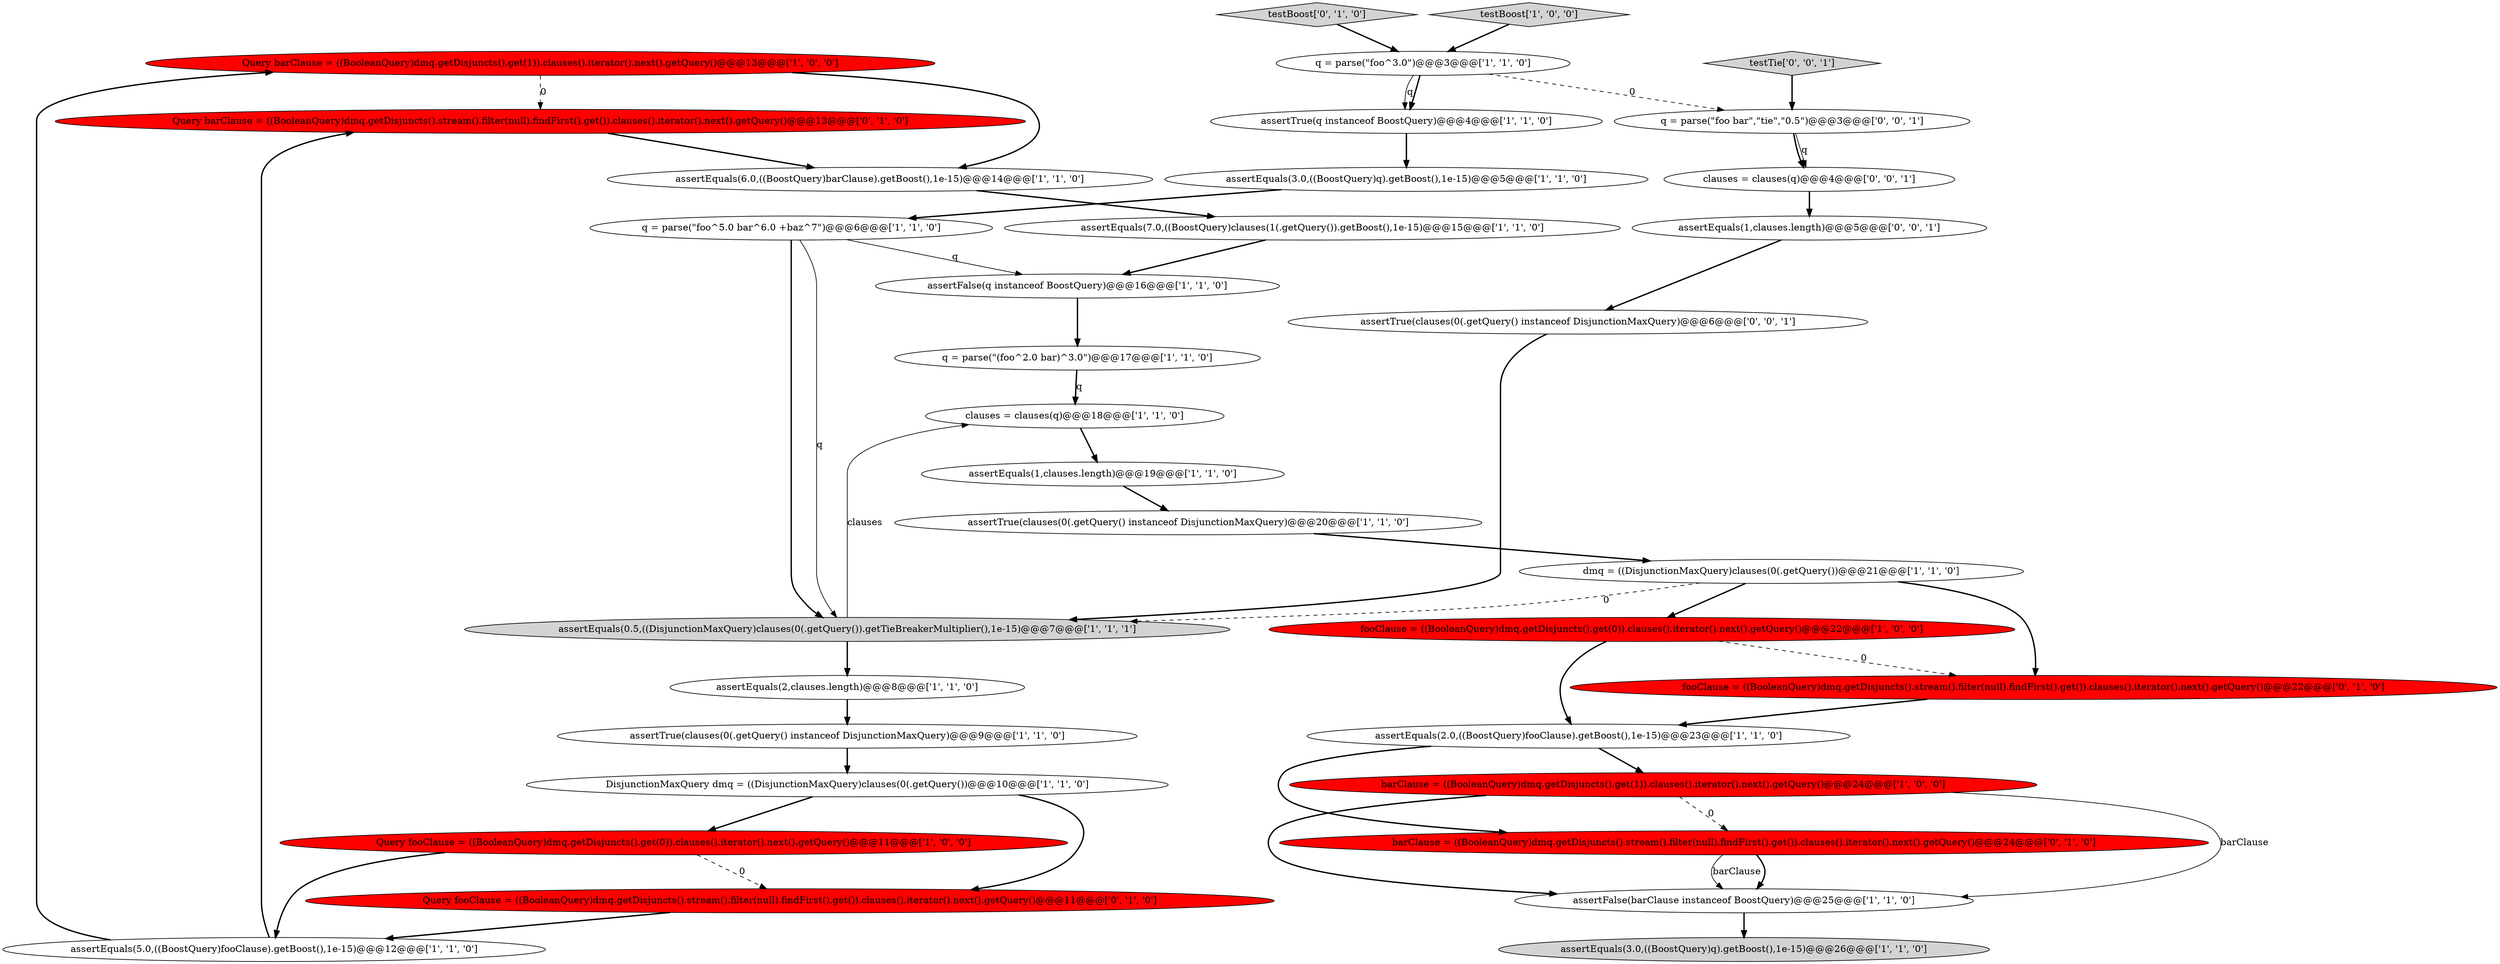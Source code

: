 digraph {
0 [style = filled, label = "Query barClause = ((BooleanQuery)dmq.getDisjuncts().get(1)).clauses().iterator().next().getQuery()@@@13@@@['1', '0', '0']", fillcolor = red, shape = ellipse image = "AAA1AAABBB1BBB"];
26 [style = filled, label = "fooClause = ((BooleanQuery)dmq.getDisjuncts().stream().filter(null).findFirst().get()).clauses().iterator().next().getQuery()@@@22@@@['0', '1', '0']", fillcolor = red, shape = ellipse image = "AAA1AAABBB2BBB"];
27 [style = filled, label = "testBoost['0', '1', '0']", fillcolor = lightgray, shape = diamond image = "AAA0AAABBB2BBB"];
25 [style = filled, label = "Query barClause = ((BooleanQuery)dmq.getDisjuncts().stream().filter(null).findFirst().get()).clauses().iterator().next().getQuery()@@@13@@@['0', '1', '0']", fillcolor = red, shape = ellipse image = "AAA1AAABBB2BBB"];
14 [style = filled, label = "assertTrue(clauses(0(.getQuery() instanceof DisjunctionMaxQuery)@@@9@@@['1', '1', '0']", fillcolor = white, shape = ellipse image = "AAA0AAABBB1BBB"];
18 [style = filled, label = "assertEquals(3.0,((BoostQuery)q).getBoost(),1e-15)@@@5@@@['1', '1', '0']", fillcolor = white, shape = ellipse image = "AAA0AAABBB1BBB"];
31 [style = filled, label = "assertTrue(clauses(0(.getQuery() instanceof DisjunctionMaxQuery)@@@6@@@['0', '0', '1']", fillcolor = white, shape = ellipse image = "AAA0AAABBB3BBB"];
11 [style = filled, label = "assertTrue(q instanceof BoostQuery)@@@4@@@['1', '1', '0']", fillcolor = white, shape = ellipse image = "AAA0AAABBB1BBB"];
15 [style = filled, label = "DisjunctionMaxQuery dmq = ((DisjunctionMaxQuery)clauses(0(.getQuery())@@@10@@@['1', '1', '0']", fillcolor = white, shape = ellipse image = "AAA0AAABBB1BBB"];
1 [style = filled, label = "fooClause = ((BooleanQuery)dmq.getDisjuncts().get(0)).clauses().iterator().next().getQuery()@@@22@@@['1', '0', '0']", fillcolor = red, shape = ellipse image = "AAA1AAABBB1BBB"];
30 [style = filled, label = "q = parse(\"foo bar\",\"tie\",\"0.5\")@@@3@@@['0', '0', '1']", fillcolor = white, shape = ellipse image = "AAA0AAABBB3BBB"];
21 [style = filled, label = "assertEquals(2,clauses.length)@@@8@@@['1', '1', '0']", fillcolor = white, shape = ellipse image = "AAA0AAABBB1BBB"];
17 [style = filled, label = "dmq = ((DisjunctionMaxQuery)clauses(0(.getQuery())@@@21@@@['1', '1', '0']", fillcolor = white, shape = ellipse image = "AAA0AAABBB1BBB"];
12 [style = filled, label = "q = parse(\"(foo^2.0 bar)^3.0\")@@@17@@@['1', '1', '0']", fillcolor = white, shape = ellipse image = "AAA0AAABBB1BBB"];
9 [style = filled, label = "assertEquals(0.5,((DisjunctionMaxQuery)clauses(0(.getQuery()).getTieBreakerMultiplier(),1e-15)@@@7@@@['1', '1', '1']", fillcolor = lightgray, shape = ellipse image = "AAA0AAABBB1BBB"];
10 [style = filled, label = "q = parse(\"foo^3.0\")@@@3@@@['1', '1', '0']", fillcolor = white, shape = ellipse image = "AAA0AAABBB1BBB"];
22 [style = filled, label = "assertEquals(3.0,((BoostQuery)q).getBoost(),1e-15)@@@26@@@['1', '1', '0']", fillcolor = lightgray, shape = ellipse image = "AAA0AAABBB1BBB"];
16 [style = filled, label = "clauses = clauses(q)@@@18@@@['1', '1', '0']", fillcolor = white, shape = ellipse image = "AAA0AAABBB1BBB"];
13 [style = filled, label = "assertEquals(2.0,((BoostQuery)fooClause).getBoost(),1e-15)@@@23@@@['1', '1', '0']", fillcolor = white, shape = ellipse image = "AAA0AAABBB1BBB"];
32 [style = filled, label = "testTie['0', '0', '1']", fillcolor = lightgray, shape = diamond image = "AAA0AAABBB3BBB"];
24 [style = filled, label = "assertFalse(barClause instanceof BoostQuery)@@@25@@@['1', '1', '0']", fillcolor = white, shape = ellipse image = "AAA0AAABBB1BBB"];
7 [style = filled, label = "q = parse(\"foo^5.0 bar^6.0 +baz^7\")@@@6@@@['1', '1', '0']", fillcolor = white, shape = ellipse image = "AAA0AAABBB1BBB"];
19 [style = filled, label = "assertEquals(6.0,((BoostQuery)barClause).getBoost(),1e-15)@@@14@@@['1', '1', '0']", fillcolor = white, shape = ellipse image = "AAA0AAABBB1BBB"];
29 [style = filled, label = "barClause = ((BooleanQuery)dmq.getDisjuncts().stream().filter(null).findFirst().get()).clauses().iterator().next().getQuery()@@@24@@@['0', '1', '0']", fillcolor = red, shape = ellipse image = "AAA1AAABBB2BBB"];
20 [style = filled, label = "Query fooClause = ((BooleanQuery)dmq.getDisjuncts().get(0)).clauses().iterator().next().getQuery()@@@11@@@['1', '0', '0']", fillcolor = red, shape = ellipse image = "AAA1AAABBB1BBB"];
8 [style = filled, label = "assertTrue(clauses(0(.getQuery() instanceof DisjunctionMaxQuery)@@@20@@@['1', '1', '0']", fillcolor = white, shape = ellipse image = "AAA0AAABBB1BBB"];
3 [style = filled, label = "barClause = ((BooleanQuery)dmq.getDisjuncts().get(1)).clauses().iterator().next().getQuery()@@@24@@@['1', '0', '0']", fillcolor = red, shape = ellipse image = "AAA1AAABBB1BBB"];
4 [style = filled, label = "assertEquals(1,clauses.length)@@@19@@@['1', '1', '0']", fillcolor = white, shape = ellipse image = "AAA0AAABBB1BBB"];
33 [style = filled, label = "assertEquals(1,clauses.length)@@@5@@@['0', '0', '1']", fillcolor = white, shape = ellipse image = "AAA0AAABBB3BBB"];
6 [style = filled, label = "testBoost['1', '0', '0']", fillcolor = lightgray, shape = diamond image = "AAA0AAABBB1BBB"];
28 [style = filled, label = "Query fooClause = ((BooleanQuery)dmq.getDisjuncts().stream().filter(null).findFirst().get()).clauses().iterator().next().getQuery()@@@11@@@['0', '1', '0']", fillcolor = red, shape = ellipse image = "AAA1AAABBB2BBB"];
5 [style = filled, label = "assertEquals(7.0,((BoostQuery)clauses(1(.getQuery()).getBoost(),1e-15)@@@15@@@['1', '1', '0']", fillcolor = white, shape = ellipse image = "AAA0AAABBB1BBB"];
2 [style = filled, label = "assertFalse(q instanceof BoostQuery)@@@16@@@['1', '1', '0']", fillcolor = white, shape = ellipse image = "AAA0AAABBB1BBB"];
34 [style = filled, label = "clauses = clauses(q)@@@4@@@['0', '0', '1']", fillcolor = white, shape = ellipse image = "AAA0AAABBB3BBB"];
23 [style = filled, label = "assertEquals(5.0,((BoostQuery)fooClause).getBoost(),1e-15)@@@12@@@['1', '1', '0']", fillcolor = white, shape = ellipse image = "AAA0AAABBB1BBB"];
3->29 [style = dashed, label="0"];
23->25 [style = bold, label=""];
17->26 [style = bold, label=""];
17->9 [style = dashed, label="0"];
17->1 [style = bold, label=""];
3->24 [style = bold, label=""];
0->19 [style = bold, label=""];
31->9 [style = bold, label=""];
1->26 [style = dashed, label="0"];
34->33 [style = bold, label=""];
7->2 [style = solid, label="q"];
20->28 [style = dashed, label="0"];
30->34 [style = bold, label=""];
12->16 [style = bold, label=""];
32->30 [style = bold, label=""];
12->16 [style = solid, label="q"];
23->0 [style = bold, label=""];
9->16 [style = solid, label="clauses"];
1->13 [style = bold, label=""];
24->22 [style = bold, label=""];
11->18 [style = bold, label=""];
2->12 [style = bold, label=""];
26->13 [style = bold, label=""];
7->9 [style = bold, label=""];
19->5 [style = bold, label=""];
8->17 [style = bold, label=""];
5->2 [style = bold, label=""];
13->29 [style = bold, label=""];
10->30 [style = dashed, label="0"];
20->23 [style = bold, label=""];
13->3 [style = bold, label=""];
0->25 [style = dashed, label="0"];
15->28 [style = bold, label=""];
28->23 [style = bold, label=""];
15->20 [style = bold, label=""];
6->10 [style = bold, label=""];
27->10 [style = bold, label=""];
3->24 [style = solid, label="barClause"];
25->19 [style = bold, label=""];
9->21 [style = bold, label=""];
33->31 [style = bold, label=""];
4->8 [style = bold, label=""];
14->15 [style = bold, label=""];
7->9 [style = solid, label="q"];
16->4 [style = bold, label=""];
18->7 [style = bold, label=""];
29->24 [style = bold, label=""];
29->24 [style = solid, label="barClause"];
10->11 [style = solid, label="q"];
30->34 [style = solid, label="q"];
21->14 [style = bold, label=""];
10->11 [style = bold, label=""];
}
